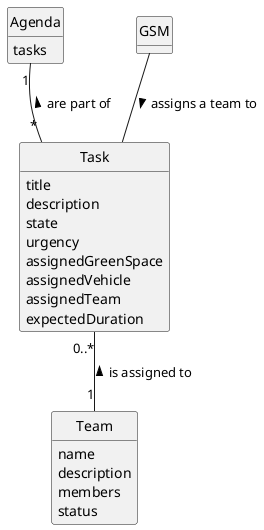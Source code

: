 @startuml
skinparam monochrome true
skinparam packageStyle rectangle
skinparam shadowing false

'left to right direction

skinparam classAttributeIconSize 0

hide circle
hide methods

'title Domain Model

'class Platform {
'  -description
'}

class Team{
    name
    description
    members
    status
}

class Agenda{
    tasks
}

class Task{
    title
    description
    state
    urgency
    assignedGreenSpace
    assignedVehicle
    assignedTeam
    expectedDuration
}


Task "*" -u- "1" Agenda : "are part of >"
Team "1" -u- "0..*" Task : "is assigned to >"
GSM -- Task : "assigns a team to >"

@enduml